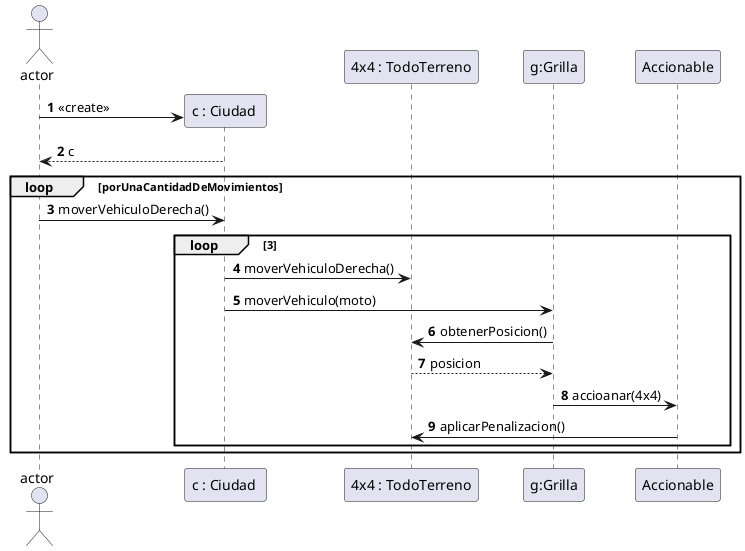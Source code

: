 @startuml
'https://plantuml.com/sequence-diagram

autonumber

actor actor
create "c : Ciudad "
actor -> "c : Ciudad ": <<create>>
"c : Ciudad "--> actor : c

loop porUnaCantidadDeMovimientos

actor  -> "c : Ciudad " : moverVehiculoDerecha()
loop 3
"c : Ciudad " -> "4x4 : TodoTerreno": moverVehiculoDerecha()
"c : Ciudad " -> "g:Grilla" : moverVehiculo(moto)
"g:Grilla" -> "4x4 : TodoTerreno" : obtenerPosicion()
"4x4 : TodoTerreno" --> "g:Grilla" : posicion
"g:Grilla" -> "Accionable" : accioanar(4x4)
"Accionable" -> "4x4 : TodoTerreno" :aplicarPenalizacion()

end loop


end
@enduml